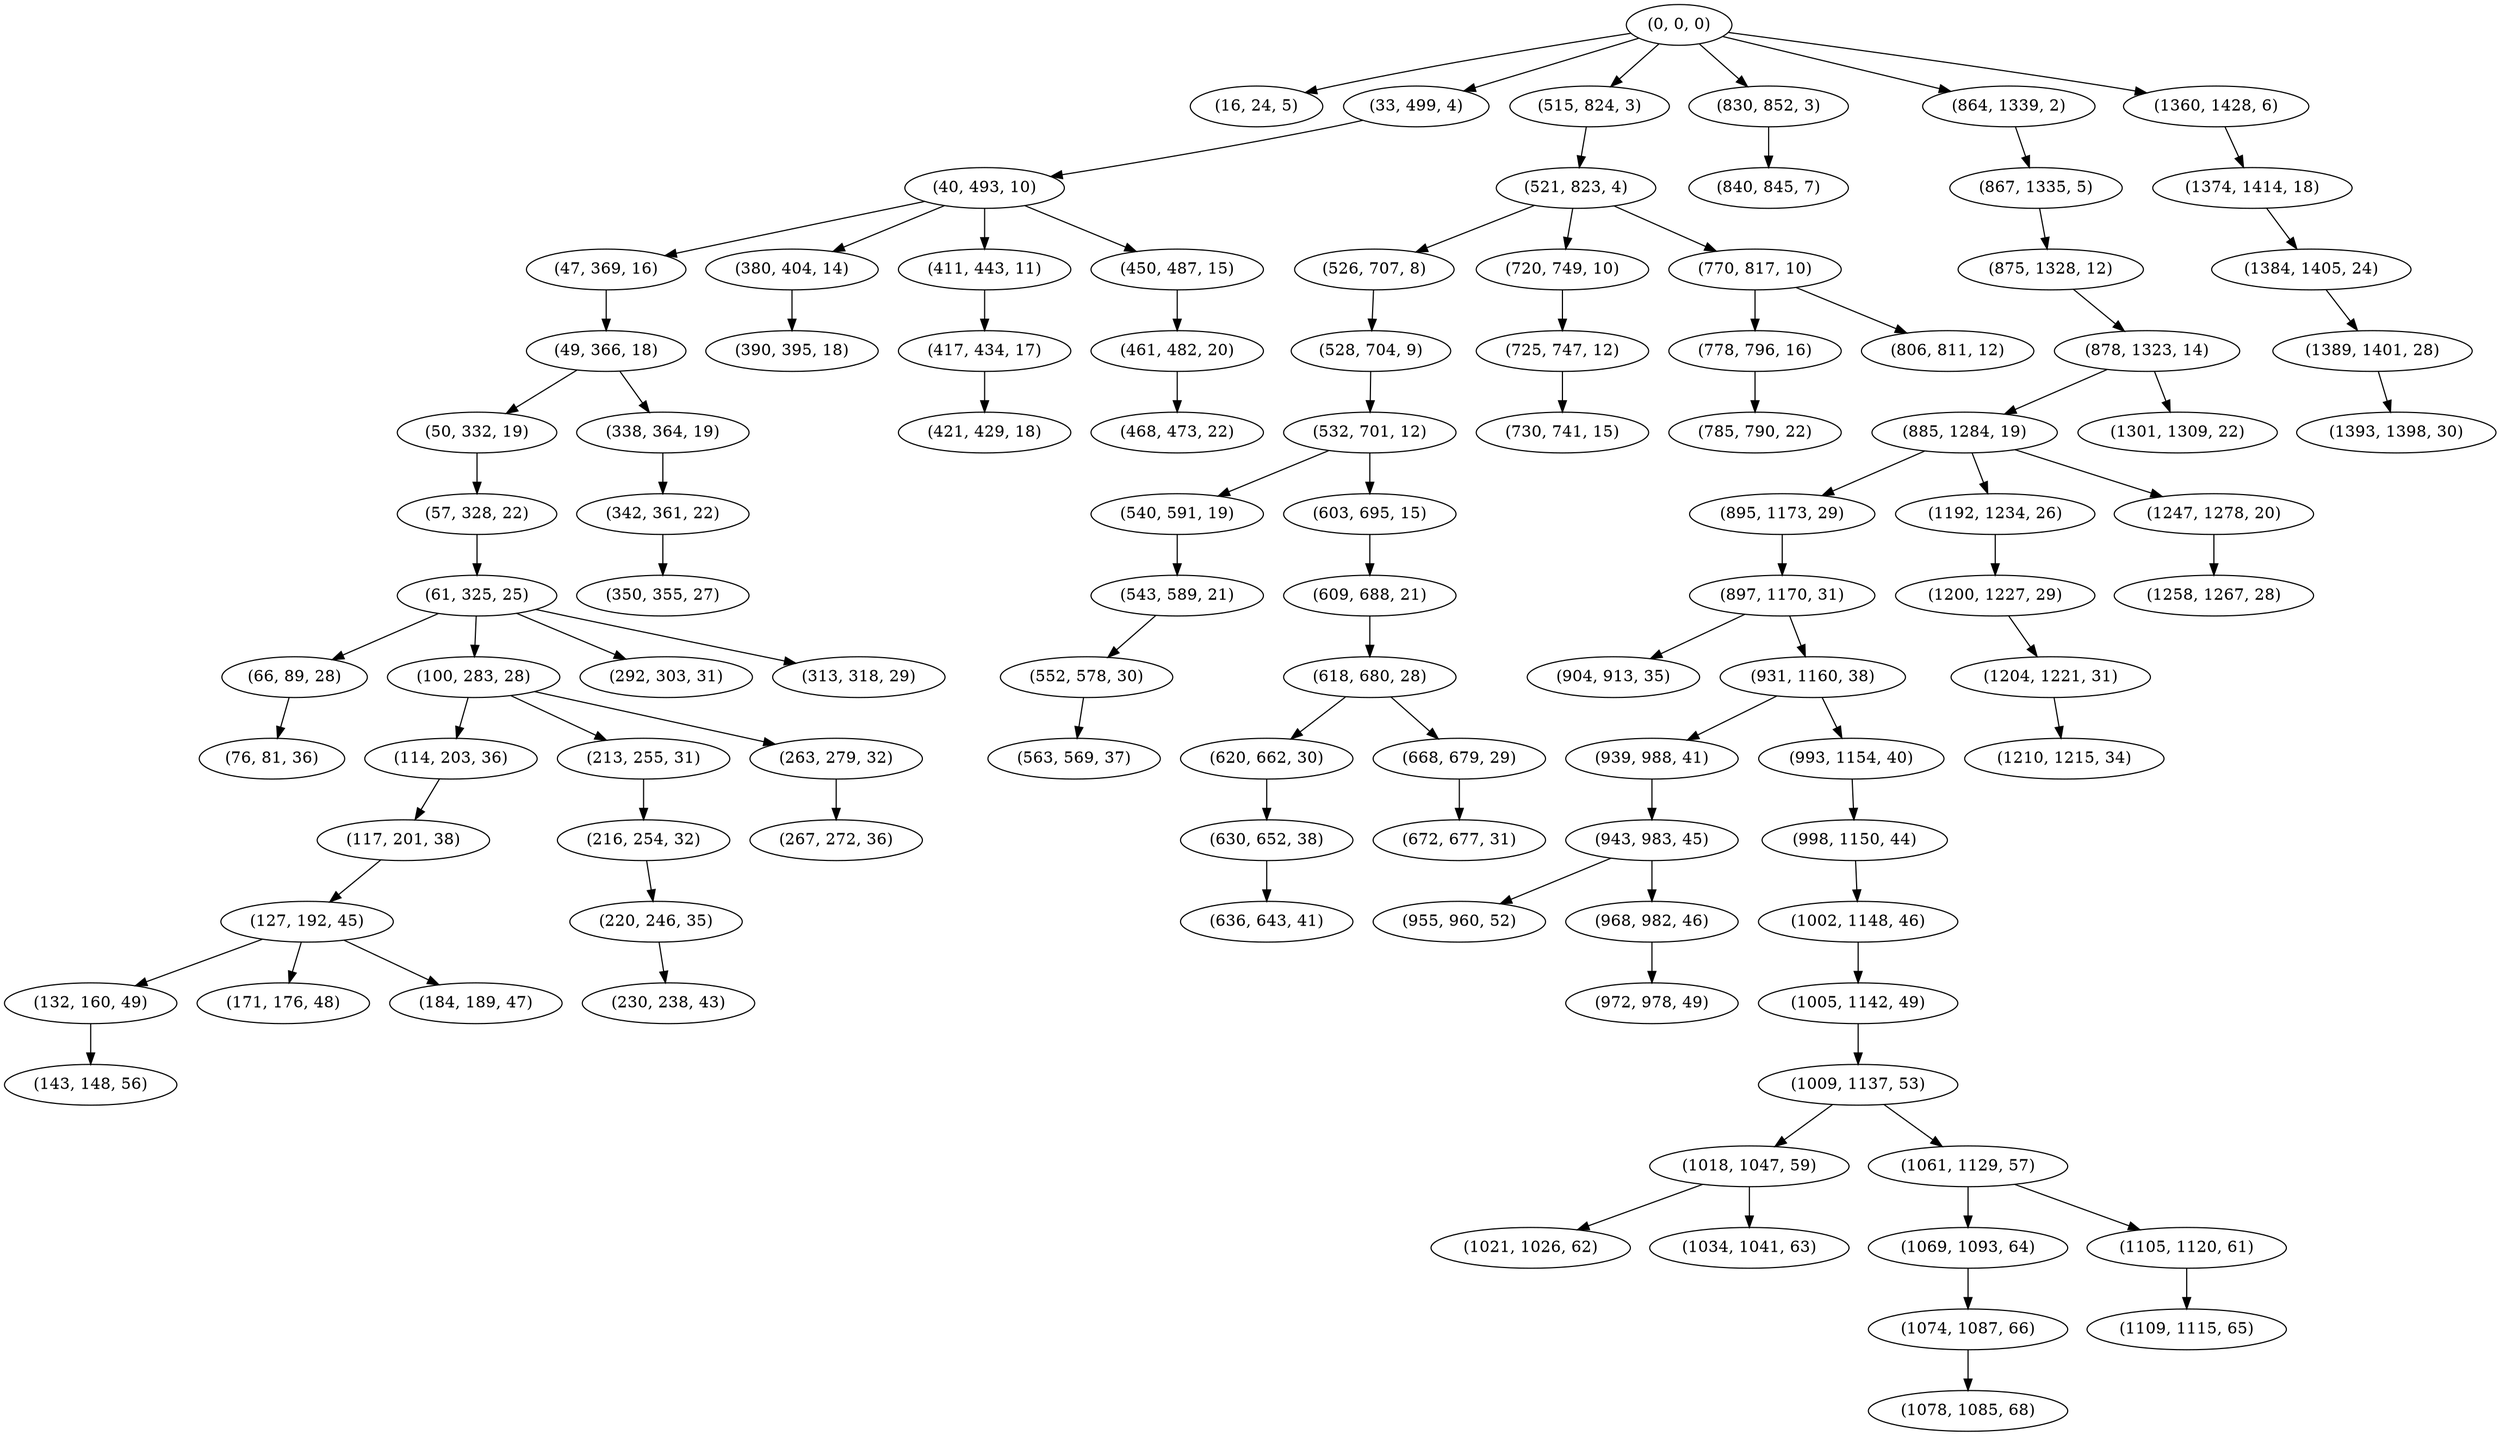 digraph tree {
    "(0, 0, 0)";
    "(16, 24, 5)";
    "(33, 499, 4)";
    "(40, 493, 10)";
    "(47, 369, 16)";
    "(49, 366, 18)";
    "(50, 332, 19)";
    "(57, 328, 22)";
    "(61, 325, 25)";
    "(66, 89, 28)";
    "(76, 81, 36)";
    "(100, 283, 28)";
    "(114, 203, 36)";
    "(117, 201, 38)";
    "(127, 192, 45)";
    "(132, 160, 49)";
    "(143, 148, 56)";
    "(171, 176, 48)";
    "(184, 189, 47)";
    "(213, 255, 31)";
    "(216, 254, 32)";
    "(220, 246, 35)";
    "(230, 238, 43)";
    "(263, 279, 32)";
    "(267, 272, 36)";
    "(292, 303, 31)";
    "(313, 318, 29)";
    "(338, 364, 19)";
    "(342, 361, 22)";
    "(350, 355, 27)";
    "(380, 404, 14)";
    "(390, 395, 18)";
    "(411, 443, 11)";
    "(417, 434, 17)";
    "(421, 429, 18)";
    "(450, 487, 15)";
    "(461, 482, 20)";
    "(468, 473, 22)";
    "(515, 824, 3)";
    "(521, 823, 4)";
    "(526, 707, 8)";
    "(528, 704, 9)";
    "(532, 701, 12)";
    "(540, 591, 19)";
    "(543, 589, 21)";
    "(552, 578, 30)";
    "(563, 569, 37)";
    "(603, 695, 15)";
    "(609, 688, 21)";
    "(618, 680, 28)";
    "(620, 662, 30)";
    "(630, 652, 38)";
    "(636, 643, 41)";
    "(668, 679, 29)";
    "(672, 677, 31)";
    "(720, 749, 10)";
    "(725, 747, 12)";
    "(730, 741, 15)";
    "(770, 817, 10)";
    "(778, 796, 16)";
    "(785, 790, 22)";
    "(806, 811, 12)";
    "(830, 852, 3)";
    "(840, 845, 7)";
    "(864, 1339, 2)";
    "(867, 1335, 5)";
    "(875, 1328, 12)";
    "(878, 1323, 14)";
    "(885, 1284, 19)";
    "(895, 1173, 29)";
    "(897, 1170, 31)";
    "(904, 913, 35)";
    "(931, 1160, 38)";
    "(939, 988, 41)";
    "(943, 983, 45)";
    "(955, 960, 52)";
    "(968, 982, 46)";
    "(972, 978, 49)";
    "(993, 1154, 40)";
    "(998, 1150, 44)";
    "(1002, 1148, 46)";
    "(1005, 1142, 49)";
    "(1009, 1137, 53)";
    "(1018, 1047, 59)";
    "(1021, 1026, 62)";
    "(1034, 1041, 63)";
    "(1061, 1129, 57)";
    "(1069, 1093, 64)";
    "(1074, 1087, 66)";
    "(1078, 1085, 68)";
    "(1105, 1120, 61)";
    "(1109, 1115, 65)";
    "(1192, 1234, 26)";
    "(1200, 1227, 29)";
    "(1204, 1221, 31)";
    "(1210, 1215, 34)";
    "(1247, 1278, 20)";
    "(1258, 1267, 28)";
    "(1301, 1309, 22)";
    "(1360, 1428, 6)";
    "(1374, 1414, 18)";
    "(1384, 1405, 24)";
    "(1389, 1401, 28)";
    "(1393, 1398, 30)";
    "(0, 0, 0)" -> "(16, 24, 5)";
    "(0, 0, 0)" -> "(33, 499, 4)";
    "(0, 0, 0)" -> "(515, 824, 3)";
    "(0, 0, 0)" -> "(830, 852, 3)";
    "(0, 0, 0)" -> "(864, 1339, 2)";
    "(0, 0, 0)" -> "(1360, 1428, 6)";
    "(33, 499, 4)" -> "(40, 493, 10)";
    "(40, 493, 10)" -> "(47, 369, 16)";
    "(40, 493, 10)" -> "(380, 404, 14)";
    "(40, 493, 10)" -> "(411, 443, 11)";
    "(40, 493, 10)" -> "(450, 487, 15)";
    "(47, 369, 16)" -> "(49, 366, 18)";
    "(49, 366, 18)" -> "(50, 332, 19)";
    "(49, 366, 18)" -> "(338, 364, 19)";
    "(50, 332, 19)" -> "(57, 328, 22)";
    "(57, 328, 22)" -> "(61, 325, 25)";
    "(61, 325, 25)" -> "(66, 89, 28)";
    "(61, 325, 25)" -> "(100, 283, 28)";
    "(61, 325, 25)" -> "(292, 303, 31)";
    "(61, 325, 25)" -> "(313, 318, 29)";
    "(66, 89, 28)" -> "(76, 81, 36)";
    "(100, 283, 28)" -> "(114, 203, 36)";
    "(100, 283, 28)" -> "(213, 255, 31)";
    "(100, 283, 28)" -> "(263, 279, 32)";
    "(114, 203, 36)" -> "(117, 201, 38)";
    "(117, 201, 38)" -> "(127, 192, 45)";
    "(127, 192, 45)" -> "(132, 160, 49)";
    "(127, 192, 45)" -> "(171, 176, 48)";
    "(127, 192, 45)" -> "(184, 189, 47)";
    "(132, 160, 49)" -> "(143, 148, 56)";
    "(213, 255, 31)" -> "(216, 254, 32)";
    "(216, 254, 32)" -> "(220, 246, 35)";
    "(220, 246, 35)" -> "(230, 238, 43)";
    "(263, 279, 32)" -> "(267, 272, 36)";
    "(338, 364, 19)" -> "(342, 361, 22)";
    "(342, 361, 22)" -> "(350, 355, 27)";
    "(380, 404, 14)" -> "(390, 395, 18)";
    "(411, 443, 11)" -> "(417, 434, 17)";
    "(417, 434, 17)" -> "(421, 429, 18)";
    "(450, 487, 15)" -> "(461, 482, 20)";
    "(461, 482, 20)" -> "(468, 473, 22)";
    "(515, 824, 3)" -> "(521, 823, 4)";
    "(521, 823, 4)" -> "(526, 707, 8)";
    "(521, 823, 4)" -> "(720, 749, 10)";
    "(521, 823, 4)" -> "(770, 817, 10)";
    "(526, 707, 8)" -> "(528, 704, 9)";
    "(528, 704, 9)" -> "(532, 701, 12)";
    "(532, 701, 12)" -> "(540, 591, 19)";
    "(532, 701, 12)" -> "(603, 695, 15)";
    "(540, 591, 19)" -> "(543, 589, 21)";
    "(543, 589, 21)" -> "(552, 578, 30)";
    "(552, 578, 30)" -> "(563, 569, 37)";
    "(603, 695, 15)" -> "(609, 688, 21)";
    "(609, 688, 21)" -> "(618, 680, 28)";
    "(618, 680, 28)" -> "(620, 662, 30)";
    "(618, 680, 28)" -> "(668, 679, 29)";
    "(620, 662, 30)" -> "(630, 652, 38)";
    "(630, 652, 38)" -> "(636, 643, 41)";
    "(668, 679, 29)" -> "(672, 677, 31)";
    "(720, 749, 10)" -> "(725, 747, 12)";
    "(725, 747, 12)" -> "(730, 741, 15)";
    "(770, 817, 10)" -> "(778, 796, 16)";
    "(770, 817, 10)" -> "(806, 811, 12)";
    "(778, 796, 16)" -> "(785, 790, 22)";
    "(830, 852, 3)" -> "(840, 845, 7)";
    "(864, 1339, 2)" -> "(867, 1335, 5)";
    "(867, 1335, 5)" -> "(875, 1328, 12)";
    "(875, 1328, 12)" -> "(878, 1323, 14)";
    "(878, 1323, 14)" -> "(885, 1284, 19)";
    "(878, 1323, 14)" -> "(1301, 1309, 22)";
    "(885, 1284, 19)" -> "(895, 1173, 29)";
    "(885, 1284, 19)" -> "(1192, 1234, 26)";
    "(885, 1284, 19)" -> "(1247, 1278, 20)";
    "(895, 1173, 29)" -> "(897, 1170, 31)";
    "(897, 1170, 31)" -> "(904, 913, 35)";
    "(897, 1170, 31)" -> "(931, 1160, 38)";
    "(931, 1160, 38)" -> "(939, 988, 41)";
    "(931, 1160, 38)" -> "(993, 1154, 40)";
    "(939, 988, 41)" -> "(943, 983, 45)";
    "(943, 983, 45)" -> "(955, 960, 52)";
    "(943, 983, 45)" -> "(968, 982, 46)";
    "(968, 982, 46)" -> "(972, 978, 49)";
    "(993, 1154, 40)" -> "(998, 1150, 44)";
    "(998, 1150, 44)" -> "(1002, 1148, 46)";
    "(1002, 1148, 46)" -> "(1005, 1142, 49)";
    "(1005, 1142, 49)" -> "(1009, 1137, 53)";
    "(1009, 1137, 53)" -> "(1018, 1047, 59)";
    "(1009, 1137, 53)" -> "(1061, 1129, 57)";
    "(1018, 1047, 59)" -> "(1021, 1026, 62)";
    "(1018, 1047, 59)" -> "(1034, 1041, 63)";
    "(1061, 1129, 57)" -> "(1069, 1093, 64)";
    "(1061, 1129, 57)" -> "(1105, 1120, 61)";
    "(1069, 1093, 64)" -> "(1074, 1087, 66)";
    "(1074, 1087, 66)" -> "(1078, 1085, 68)";
    "(1105, 1120, 61)" -> "(1109, 1115, 65)";
    "(1192, 1234, 26)" -> "(1200, 1227, 29)";
    "(1200, 1227, 29)" -> "(1204, 1221, 31)";
    "(1204, 1221, 31)" -> "(1210, 1215, 34)";
    "(1247, 1278, 20)" -> "(1258, 1267, 28)";
    "(1360, 1428, 6)" -> "(1374, 1414, 18)";
    "(1374, 1414, 18)" -> "(1384, 1405, 24)";
    "(1384, 1405, 24)" -> "(1389, 1401, 28)";
    "(1389, 1401, 28)" -> "(1393, 1398, 30)";
}
